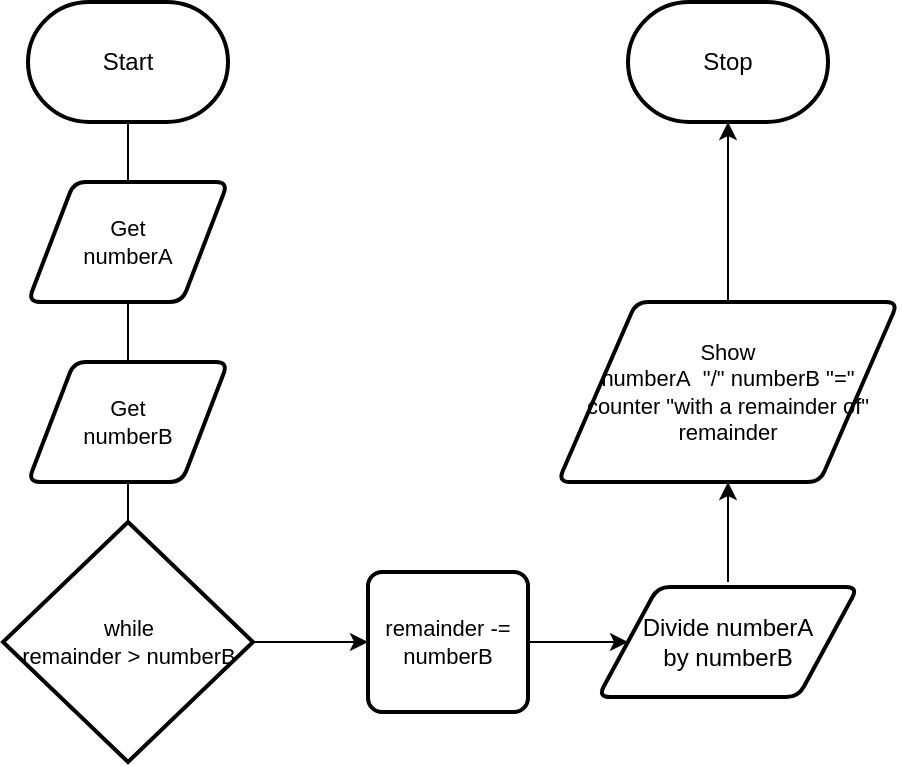 <mxfile>
    <diagram id="HIP3nbAZw_EuaXWnEj3U" name="Page-1">
        <mxGraphModel dx="466" dy="310" grid="1" gridSize="10" guides="1" tooltips="1" connect="1" arrows="1" fold="1" page="1" pageScale="1" pageWidth="850" pageHeight="1100" math="0" shadow="0">
            <root>
                <mxCell id="0"/>
                <mxCell id="1" parent="0"/>
                <mxCell id="5" value="Start" style="strokeWidth=2;html=1;shape=mxgraph.flowchart.terminator;whiteSpace=wrap;" parent="1" vertex="1">
                    <mxGeometry x="260" y="180" width="100" height="60" as="geometry"/>
                </mxCell>
                <mxCell id="6" value="Stop" style="strokeWidth=2;html=1;shape=mxgraph.flowchart.terminator;whiteSpace=wrap;" parent="1" vertex="1">
                    <mxGeometry x="560" y="180" width="100" height="60" as="geometry"/>
                </mxCell>
                <mxCell id="7" value="" style="edgeStyle=orthogonalEdgeStyle;html=1;rounded=0;endArrow=none;" parent="1" source="5" target="8" edge="1">
                    <mxGeometry relative="1" as="geometry">
                        <mxPoint x="370" y="270" as="sourcePoint"/>
                        <mxPoint x="370" y="640" as="targetPoint"/>
                    </mxGeometry>
                </mxCell>
                <mxCell id="8" value="Get&lt;br&gt;numberA" style="shape=parallelogram;html=1;strokeWidth=2;perimeter=parallelogramPerimeter;whiteSpace=wrap;rounded=1;arcSize=12;size=0.23;fontFamily=Helvetica;fontSize=11;fontColor=default;" parent="1" vertex="1">
                    <mxGeometry x="260" y="270" width="100" height="60" as="geometry"/>
                </mxCell>
                <mxCell id="9" value="" style="edgeStyle=orthogonalEdgeStyle;html=1;rounded=0;startArrow=none;endArrow=none;" parent="1" source="8" target="10" edge="1">
                    <mxGeometry relative="1" as="geometry">
                        <mxPoint x="370" y="370" as="sourcePoint"/>
                        <mxPoint x="370" y="640" as="targetPoint"/>
                    </mxGeometry>
                </mxCell>
                <mxCell id="10" value="Get&lt;br&gt;numberB" style="shape=parallelogram;html=1;strokeWidth=2;perimeter=parallelogramPerimeter;whiteSpace=wrap;rounded=1;arcSize=12;size=0.23;fontFamily=Helvetica;fontSize=11;fontColor=default;" parent="1" vertex="1">
                    <mxGeometry x="260" y="360" width="100" height="60" as="geometry"/>
                </mxCell>
                <mxCell id="11" value="" style="edgeStyle=orthogonalEdgeStyle;html=1;rounded=0;startArrow=none;endArrow=none;entryX=0.5;entryY=0;entryDx=0;entryDy=0;entryPerimeter=0;" parent="1" source="10" target="14" edge="1">
                    <mxGeometry relative="1" as="geometry">
                        <mxPoint x="370" y="430" as="sourcePoint"/>
                        <mxPoint x="370" y="460" as="targetPoint"/>
                    </mxGeometry>
                </mxCell>
                <mxCell id="22" style="edgeStyle=none;html=1;entryX=0;entryY=0.5;entryDx=0;entryDy=0;" parent="1" source="14" target="16" edge="1">
                    <mxGeometry relative="1" as="geometry"/>
                </mxCell>
                <mxCell id="14" value="while&lt;br&gt;remainder &amp;gt; numberB" style="strokeWidth=2;html=1;shape=mxgraph.flowchart.decision;whiteSpace=wrap;fontFamily=Helvetica;fontSize=11;fontColor=default;" parent="1" vertex="1">
                    <mxGeometry x="247.5" y="440" width="125" height="120" as="geometry"/>
                </mxCell>
                <mxCell id="24" style="edgeStyle=none;html=1;" parent="1" source="16" edge="1">
                    <mxGeometry relative="1" as="geometry">
                        <mxPoint x="560" y="500" as="targetPoint"/>
                    </mxGeometry>
                </mxCell>
                <mxCell id="16" value="remainder -=&lt;br&gt;numberB" style="rounded=1;whiteSpace=wrap;html=1;absoluteArcSize=1;arcSize=14;strokeWidth=2;fontFamily=Helvetica;fontSize=11;fontColor=default;" parent="1" vertex="1">
                    <mxGeometry x="430" y="465" width="80" height="70" as="geometry"/>
                </mxCell>
                <mxCell id="17" style="edgeStyle=orthogonalEdgeStyle;shape=connector;rounded=0;html=1;labelBackgroundColor=default;strokeColor=default;fontFamily=Helvetica;fontSize=11;fontColor=default;endArrow=classic;" parent="1" source="18" target="6" edge="1">
                    <mxGeometry relative="1" as="geometry"/>
                </mxCell>
                <mxCell id="18" value="Show&lt;br&gt;numberA&amp;nbsp; &quot;/&quot; numberB &quot;=&quot;&lt;br&gt;counter &quot;with a remainder of&quot;&lt;br&gt;remainder" style="shape=parallelogram;html=1;strokeWidth=2;perimeter=parallelogramPerimeter;whiteSpace=wrap;rounded=1;arcSize=12;size=0.23;fontFamily=Helvetica;fontSize=11;fontColor=default;" parent="1" vertex="1">
                    <mxGeometry x="525" y="330" width="170" height="90" as="geometry"/>
                </mxCell>
                <mxCell id="26" style="edgeStyle=none;html=1;" parent="1" target="18" edge="1">
                    <mxGeometry relative="1" as="geometry">
                        <mxPoint x="610" y="470" as="sourcePoint"/>
                    </mxGeometry>
                </mxCell>
                <mxCell id="27" value="&lt;span style=&quot;font-size: 12px;&quot;&gt;Divide numberA &lt;br&gt;by numberB&lt;br&gt;&lt;/span&gt;" style="shape=parallelogram;html=1;strokeWidth=2;perimeter=parallelogramPerimeter;whiteSpace=wrap;rounded=1;arcSize=12;size=0.23;fontFamily=Helvetica;fontSize=11;fontColor=default;" parent="1" vertex="1">
                    <mxGeometry x="545" y="472.5" width="130" height="55" as="geometry"/>
                </mxCell>
            </root>
        </mxGraphModel>
    </diagram>
</mxfile>